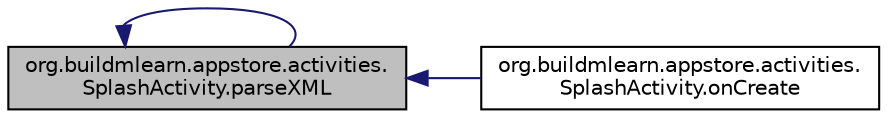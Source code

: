 digraph "org.buildmlearn.appstore.activities.SplashActivity.parseXML"
{
 // INTERACTIVE_SVG=YES
  bgcolor="transparent";
  edge [fontname="Helvetica",fontsize="10",labelfontname="Helvetica",labelfontsize="10"];
  node [fontname="Helvetica",fontsize="10",shape=record];
  rankdir="LR";
  Node1 [label="org.buildmlearn.appstore.activities.\lSplashActivity.parseXML",height=0.2,width=0.4,color="black", fillcolor="grey75", style="filled", fontcolor="black"];
  Node1 -> Node2 [dir="back",color="midnightblue",fontsize="10",style="solid",fontname="Helvetica"];
  Node2 [label="org.buildmlearn.appstore.activities.\lSplashActivity.onCreate",height=0.2,width=0.4,color="black",URL="$df/d05/classorg_1_1buildmlearn_1_1appstore_1_1activities_1_1_splash_activity.html#a87a3b8f0b5f853a7f8c658bde17b5020",tooltip="The method is executed when the activity is created. "];
  Node1 -> Node1 [dir="back",color="midnightblue",fontsize="10",style="solid",fontname="Helvetica"];
}
